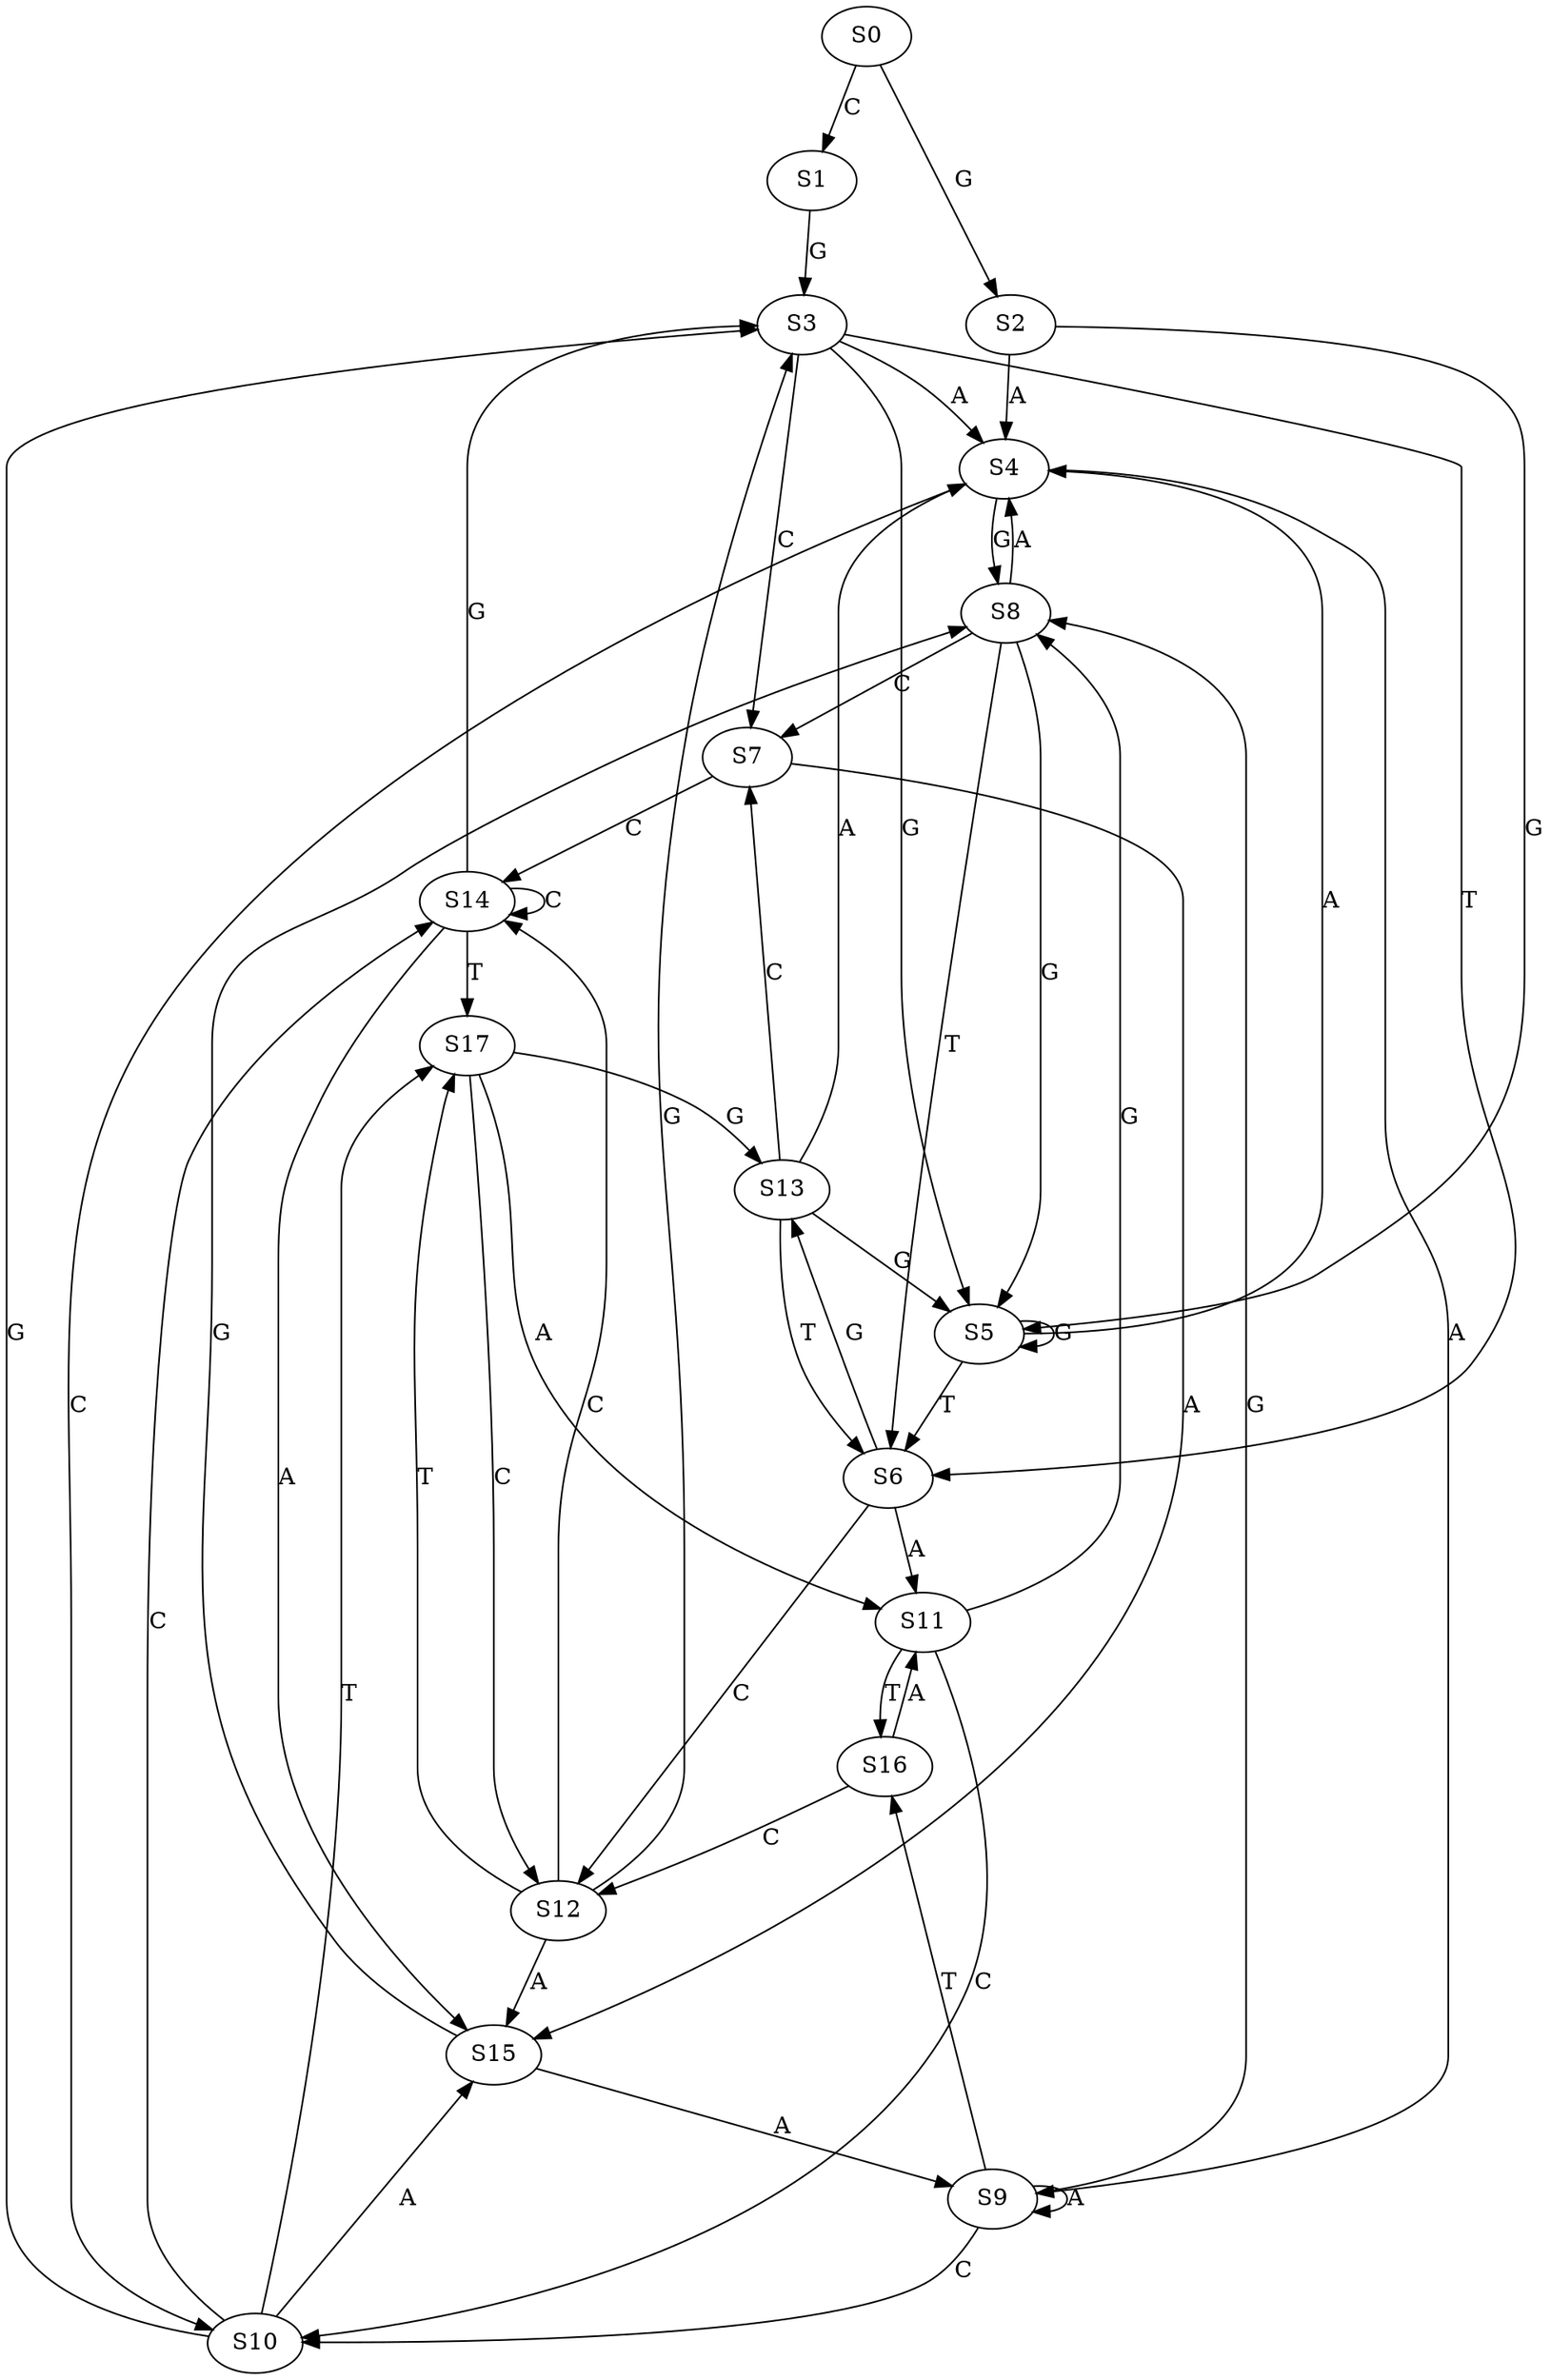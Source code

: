 strict digraph  {
	S0 -> S1 [ label = C ];
	S0 -> S2 [ label = G ];
	S1 -> S3 [ label = G ];
	S2 -> S4 [ label = A ];
	S2 -> S5 [ label = G ];
	S3 -> S5 [ label = G ];
	S3 -> S6 [ label = T ];
	S3 -> S4 [ label = A ];
	S3 -> S7 [ label = C ];
	S4 -> S8 [ label = G ];
	S4 -> S9 [ label = A ];
	S4 -> S10 [ label = C ];
	S5 -> S4 [ label = A ];
	S5 -> S6 [ label = T ];
	S5 -> S5 [ label = G ];
	S6 -> S11 [ label = A ];
	S6 -> S12 [ label = C ];
	S6 -> S13 [ label = G ];
	S7 -> S14 [ label = C ];
	S7 -> S15 [ label = A ];
	S8 -> S6 [ label = T ];
	S8 -> S5 [ label = G ];
	S8 -> S4 [ label = A ];
	S8 -> S7 [ label = C ];
	S9 -> S16 [ label = T ];
	S9 -> S10 [ label = C ];
	S9 -> S8 [ label = G ];
	S9 -> S9 [ label = A ];
	S10 -> S15 [ label = A ];
	S10 -> S14 [ label = C ];
	S10 -> S17 [ label = T ];
	S10 -> S3 [ label = G ];
	S11 -> S8 [ label = G ];
	S11 -> S16 [ label = T ];
	S11 -> S10 [ label = C ];
	S12 -> S17 [ label = T ];
	S12 -> S3 [ label = G ];
	S12 -> S14 [ label = C ];
	S12 -> S15 [ label = A ];
	S13 -> S4 [ label = A ];
	S13 -> S6 [ label = T ];
	S13 -> S5 [ label = G ];
	S13 -> S7 [ label = C ];
	S14 -> S3 [ label = G ];
	S14 -> S14 [ label = C ];
	S14 -> S15 [ label = A ];
	S14 -> S17 [ label = T ];
	S15 -> S8 [ label = G ];
	S15 -> S9 [ label = A ];
	S16 -> S11 [ label = A ];
	S16 -> S12 [ label = C ];
	S17 -> S13 [ label = G ];
	S17 -> S12 [ label = C ];
	S17 -> S11 [ label = A ];
}
